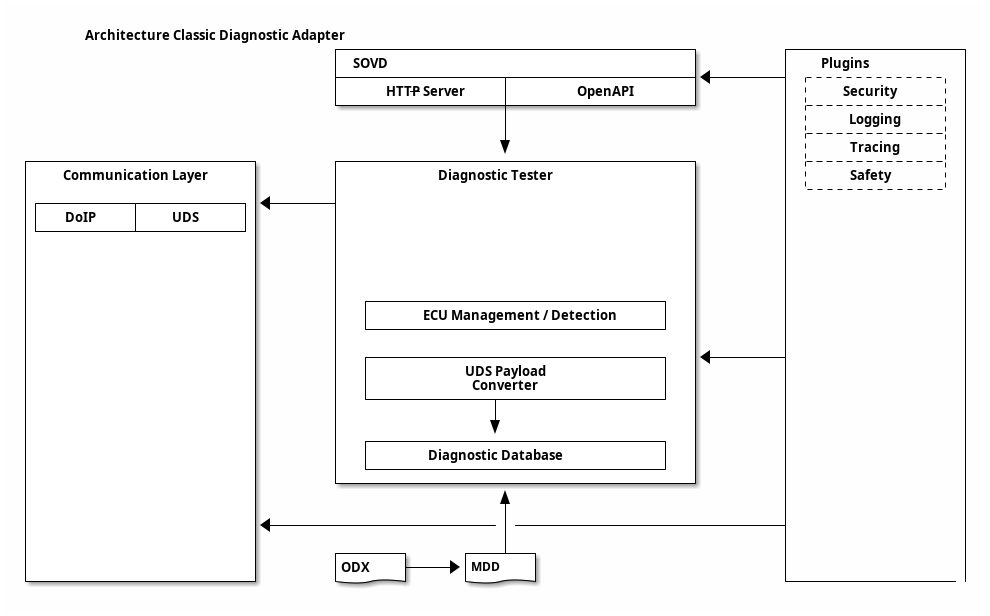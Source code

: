 @startditaa -E
Architecture Classic Diagnostic Adapter

                               +-----------------------------------+        +-----------------+
                               | SOVD                              |        |  Plugins        |
                               +----------------+------------------+<-------+ +-------------+ |
                               |   HTTP-Server  |      OpenAPI     |        | :  Security   : |
                               +----------------+------------------+        | +-------------+ |
                                                |                           | :   Logging   : |
                                                |                           | +-------------+ |
                                                v                           | :   Tracing   : |
+----------------------+       +-----------------------------------+        | +-------------+ |
| Communication Layer  |       |       Diagnostic Tester           |        | :   Safety    : |
|                      |       |                                   |        | +-------------+ |
|+---------+----------+|<------+                                   |        |                 |
||  DoIP   |   UDS    ||       |                                   |        |                 |
|+---------+----------+|       |                                   |        |                 |
|                      |       |                                   |        |                 |
|                      |       |                                   |        |                 |
|                      |       |                                   |        |                 |
|                      |       |                                   |        |                 |
|                      |       |  +-----------------------------+  |        |                 |
|                      |       |  |  ECU Management / Detection |  |        |                 |
|                      |       |  +-----------------------------+  |        |                 |
|                      |       |                                   |        |                 |
|                      |       |  +-----------------------------+  |<-------+                 |
|                      |       |  |        UDS Payload          |  |        |                 |
|                      |       |  |         Converter           |  |        |                 |
|                      |       |  +------------+----------------+  |        |                 |
|                      |       |               |                   |        |                 |
|                      |       |               v                   |        |                 |
|                      |       |  +-----------------------------+  |        |                 |
|                      |       |  |   Diagnostic Database       |  |        |                 |
|                      |       |  +-----------------------------+  |        |                 |
|                      |       +-----------------------------------+        |                 |
|                      |                        ^                           |                 |
|                      |                        |                           |                 |
|                      |<-----------------------|---------------------------+                 |
|                      |                        |                           |                 |
|                      |       +------+     +---+--+                        |                 |
|                      |       |ODX{d}+---->|MDD{d}|                        |                 |
+----------------------+       +------+     +------+                        +-----------------|
@endditaa
